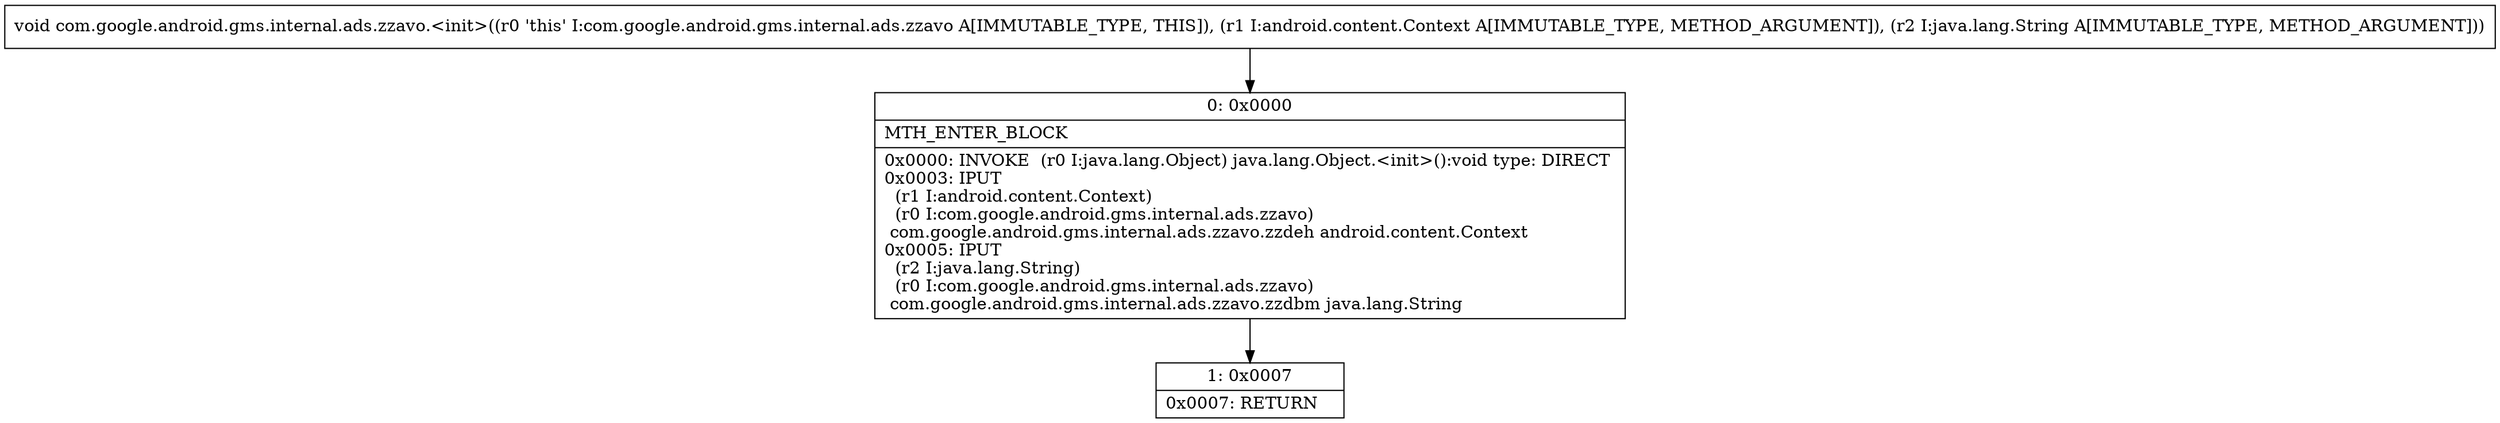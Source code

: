 digraph "CFG forcom.google.android.gms.internal.ads.zzavo.\<init\>(Landroid\/content\/Context;Ljava\/lang\/String;)V" {
Node_0 [shape=record,label="{0\:\ 0x0000|MTH_ENTER_BLOCK\l|0x0000: INVOKE  (r0 I:java.lang.Object) java.lang.Object.\<init\>():void type: DIRECT \l0x0003: IPUT  \l  (r1 I:android.content.Context)\l  (r0 I:com.google.android.gms.internal.ads.zzavo)\l com.google.android.gms.internal.ads.zzavo.zzdeh android.content.Context \l0x0005: IPUT  \l  (r2 I:java.lang.String)\l  (r0 I:com.google.android.gms.internal.ads.zzavo)\l com.google.android.gms.internal.ads.zzavo.zzdbm java.lang.String \l}"];
Node_1 [shape=record,label="{1\:\ 0x0007|0x0007: RETURN   \l}"];
MethodNode[shape=record,label="{void com.google.android.gms.internal.ads.zzavo.\<init\>((r0 'this' I:com.google.android.gms.internal.ads.zzavo A[IMMUTABLE_TYPE, THIS]), (r1 I:android.content.Context A[IMMUTABLE_TYPE, METHOD_ARGUMENT]), (r2 I:java.lang.String A[IMMUTABLE_TYPE, METHOD_ARGUMENT])) }"];
MethodNode -> Node_0;
Node_0 -> Node_1;
}

